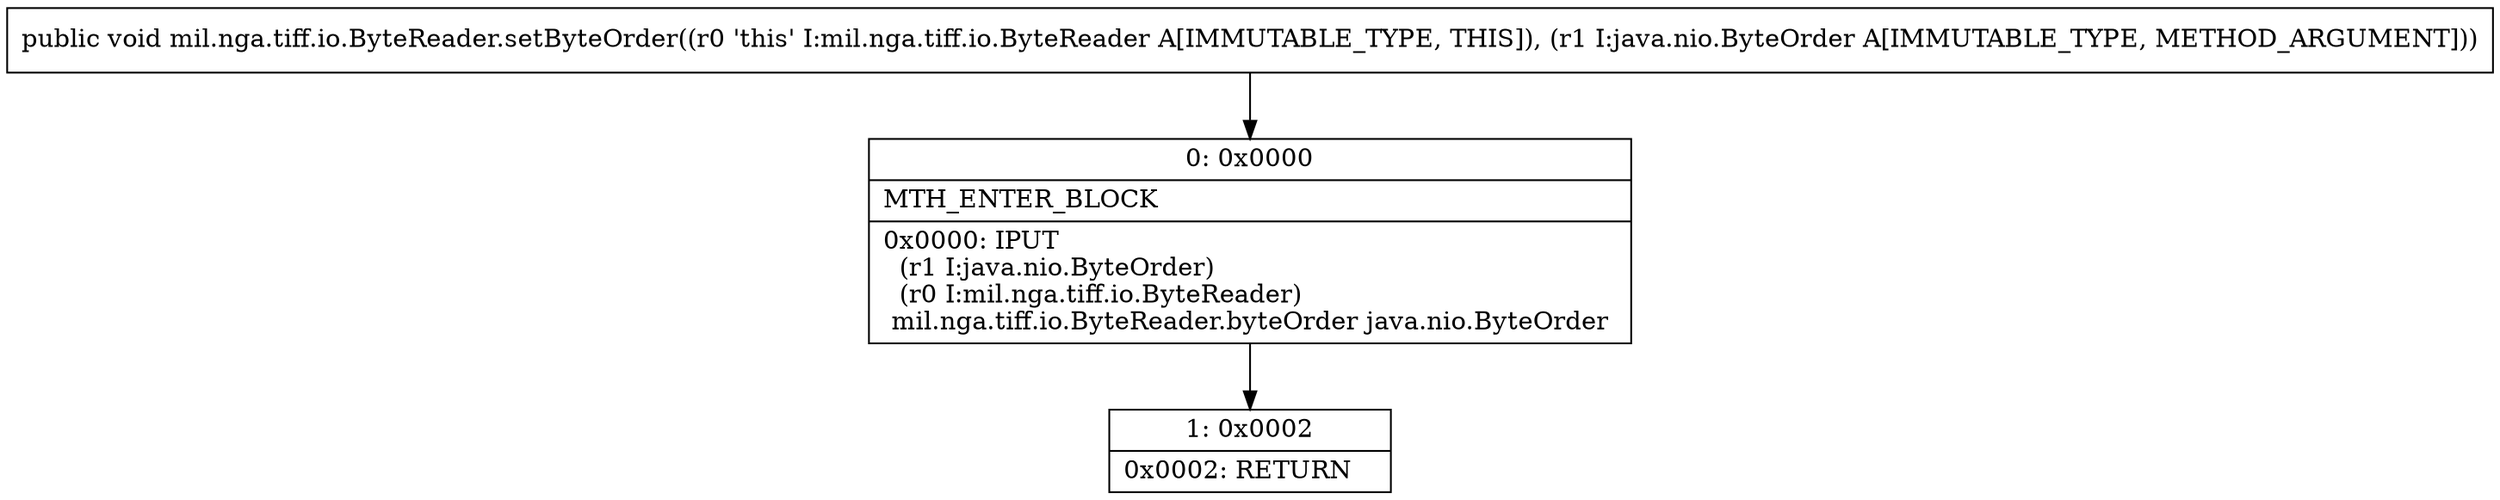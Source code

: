 digraph "CFG formil.nga.tiff.io.ByteReader.setByteOrder(Ljava\/nio\/ByteOrder;)V" {
Node_0 [shape=record,label="{0\:\ 0x0000|MTH_ENTER_BLOCK\l|0x0000: IPUT  \l  (r1 I:java.nio.ByteOrder)\l  (r0 I:mil.nga.tiff.io.ByteReader)\l mil.nga.tiff.io.ByteReader.byteOrder java.nio.ByteOrder \l}"];
Node_1 [shape=record,label="{1\:\ 0x0002|0x0002: RETURN   \l}"];
MethodNode[shape=record,label="{public void mil.nga.tiff.io.ByteReader.setByteOrder((r0 'this' I:mil.nga.tiff.io.ByteReader A[IMMUTABLE_TYPE, THIS]), (r1 I:java.nio.ByteOrder A[IMMUTABLE_TYPE, METHOD_ARGUMENT])) }"];
MethodNode -> Node_0;
Node_0 -> Node_1;
}

